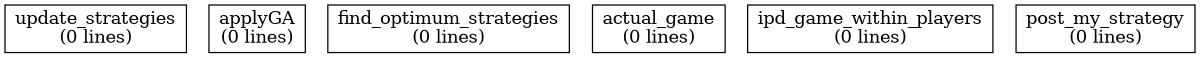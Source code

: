digraph dependency_graph {
	rankdir=BT;
	size="8,5;"
	node [shape = rect];
	
	/* Functions */
	update_strategies[height = 0.000000, label = "update_strategies\n(0 lines)"]
	applyGA[height = 0.000000, label = "applyGA\n(0 lines)"]
	find_optimum_strategies[height = 0.000000, label = "find_optimum_strategies\n(0 lines)"]
	actual_game[height = 0.000000, label = "actual_game\n(0 lines)"]
	ipd_game_within_players[height = 0.000000, label = "ipd_game_within_players\n(0 lines)"]
	post_my_strategy[height = 0.000000, label = "post_my_strategy\n(0 lines)"]
	
	/* Dependencies */
}